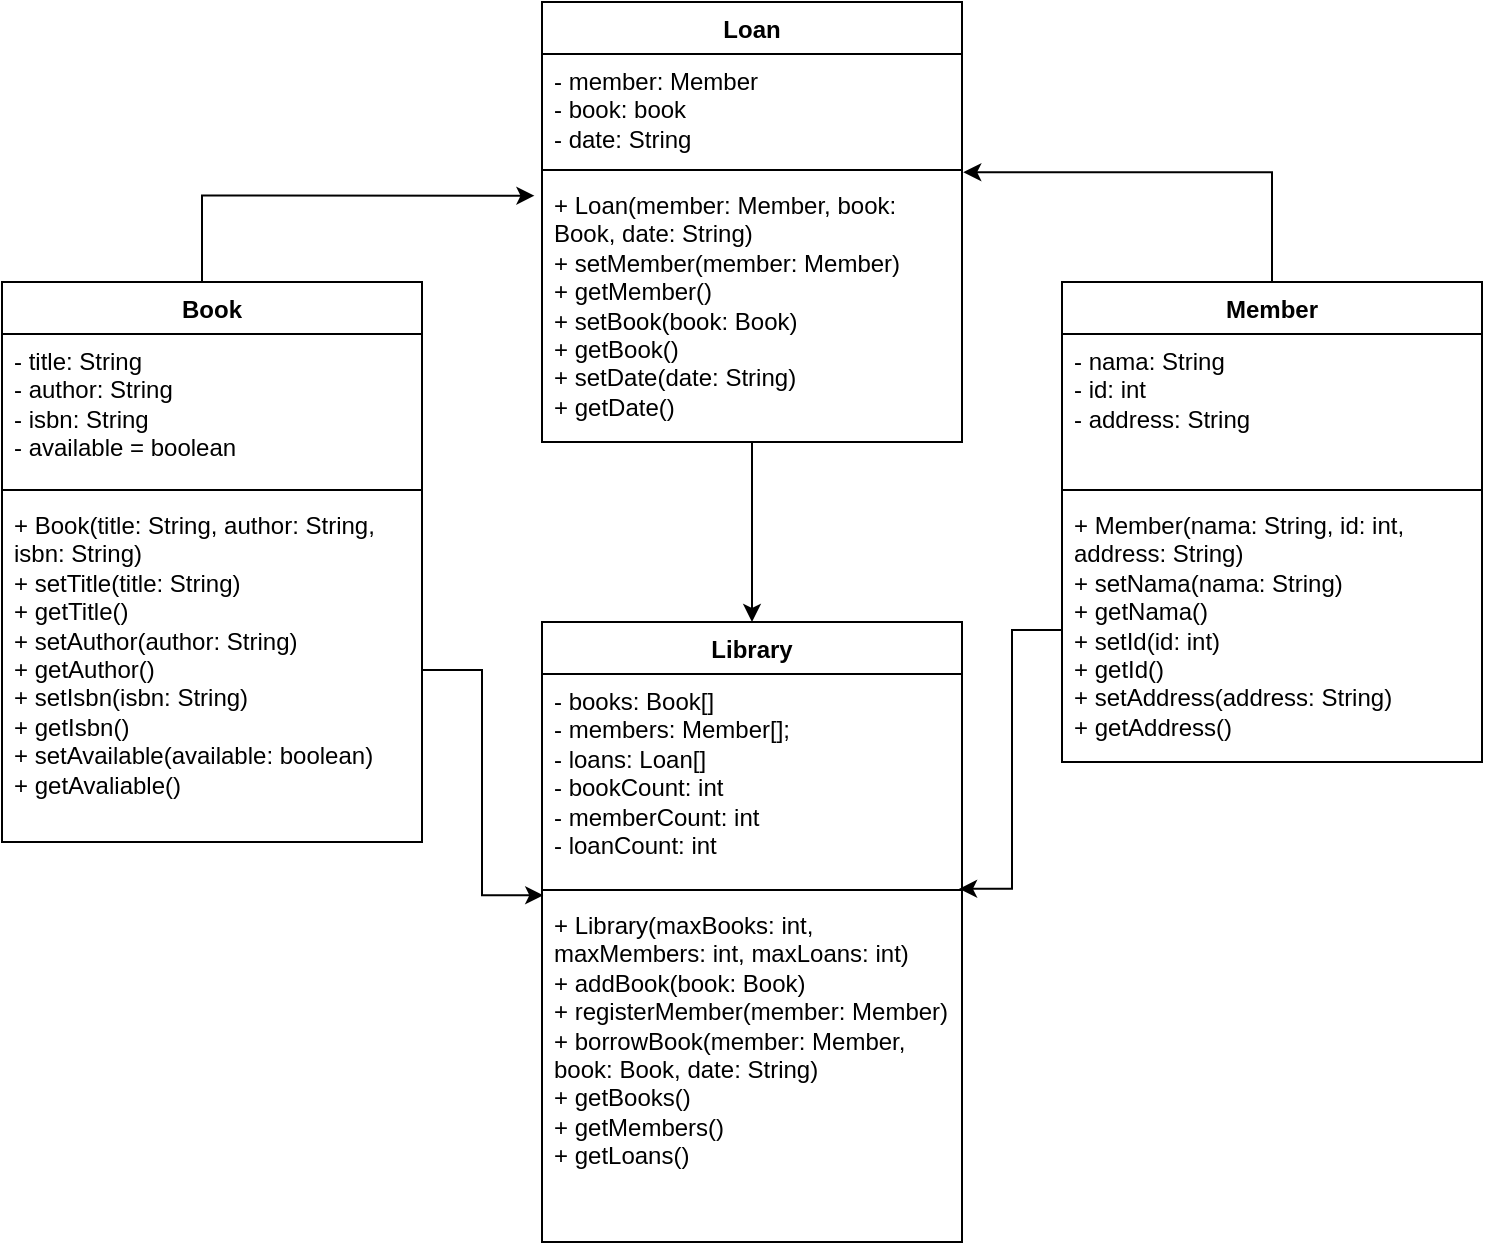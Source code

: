 <mxfile version="23.1.5" type="device">
  <diagram name="Page-1" id="C3Sw2tQPSon-jp9TXXSG">
    <mxGraphModel dx="1290" dy="621" grid="1" gridSize="10" guides="1" tooltips="1" connect="1" arrows="1" fold="1" page="1" pageScale="1" pageWidth="850" pageHeight="1100" math="0" shadow="0">
      <root>
        <mxCell id="0" />
        <mxCell id="1" parent="0" />
        <mxCell id="gldFEIrJmioXY7gpp3w4-1" value="Book" style="swimlane;fontStyle=1;align=center;verticalAlign=top;childLayout=stackLayout;horizontal=1;startSize=26;horizontalStack=0;resizeParent=1;resizeParentMax=0;resizeLast=0;collapsible=1;marginBottom=0;whiteSpace=wrap;html=1;" parent="1" vertex="1">
          <mxGeometry x="55" y="200" width="210" height="280" as="geometry" />
        </mxCell>
        <mxCell id="gldFEIrJmioXY7gpp3w4-2" value="- title: String&lt;div&gt;- author: String&lt;/div&gt;&lt;div&gt;- isbn: String&lt;/div&gt;&lt;div&gt;- available = boolean&lt;/div&gt;" style="text;strokeColor=none;fillColor=none;align=left;verticalAlign=top;spacingLeft=4;spacingRight=4;overflow=hidden;rotatable=0;points=[[0,0.5],[1,0.5]];portConstraint=eastwest;whiteSpace=wrap;html=1;" parent="gldFEIrJmioXY7gpp3w4-1" vertex="1">
          <mxGeometry y="26" width="210" height="74" as="geometry" />
        </mxCell>
        <mxCell id="gldFEIrJmioXY7gpp3w4-3" value="" style="line;strokeWidth=1;fillColor=none;align=left;verticalAlign=middle;spacingTop=-1;spacingLeft=3;spacingRight=3;rotatable=0;labelPosition=right;points=[];portConstraint=eastwest;strokeColor=inherit;" parent="gldFEIrJmioXY7gpp3w4-1" vertex="1">
          <mxGeometry y="100" width="210" height="8" as="geometry" />
        </mxCell>
        <mxCell id="gldFEIrJmioXY7gpp3w4-4" value="+ Book(title: String, author: String, isbn: String)&lt;br&gt;+ setTitle(title: String)&lt;br&gt;+ getTitle()&lt;br&gt;+ setAuthor(author: String)&lt;div&gt;+ getAuthor()&lt;/div&gt;&lt;div&gt;+ setIsbn(isbn: String)&lt;/div&gt;&lt;div&gt;+ getIsbn()&lt;/div&gt;&lt;div&gt;+ setAvailable(available: boolean)&lt;/div&gt;&lt;div&gt;+ getAvaliable()&lt;/div&gt;" style="text;strokeColor=none;fillColor=none;align=left;verticalAlign=top;spacingLeft=4;spacingRight=4;overflow=hidden;rotatable=0;points=[[0,0.5],[1,0.5]];portConstraint=eastwest;whiteSpace=wrap;html=1;" parent="gldFEIrJmioXY7gpp3w4-1" vertex="1">
          <mxGeometry y="108" width="210" height="172" as="geometry" />
        </mxCell>
        <mxCell id="gldFEIrJmioXY7gpp3w4-19" style="edgeStyle=orthogonalEdgeStyle;rounded=0;orthogonalLoop=1;jettySize=auto;html=1;" parent="1" source="gldFEIrJmioXY7gpp3w4-5" target="gldFEIrJmioXY7gpp3w4-13" edge="1">
          <mxGeometry relative="1" as="geometry" />
        </mxCell>
        <mxCell id="gldFEIrJmioXY7gpp3w4-5" value="Loan" style="swimlane;fontStyle=1;align=center;verticalAlign=top;childLayout=stackLayout;horizontal=1;startSize=26;horizontalStack=0;resizeParent=1;resizeParentMax=0;resizeLast=0;collapsible=1;marginBottom=0;whiteSpace=wrap;html=1;" parent="1" vertex="1">
          <mxGeometry x="325" y="60" width="210" height="220" as="geometry" />
        </mxCell>
        <mxCell id="gldFEIrJmioXY7gpp3w4-6" value="- member: Member&lt;div&gt;- book: book&lt;/div&gt;&lt;div&gt;- date: String&lt;/div&gt;" style="text;strokeColor=none;fillColor=none;align=left;verticalAlign=top;spacingLeft=4;spacingRight=4;overflow=hidden;rotatable=0;points=[[0,0.5],[1,0.5]];portConstraint=eastwest;whiteSpace=wrap;html=1;" parent="gldFEIrJmioXY7gpp3w4-5" vertex="1">
          <mxGeometry y="26" width="210" height="54" as="geometry" />
        </mxCell>
        <mxCell id="gldFEIrJmioXY7gpp3w4-7" value="" style="line;strokeWidth=1;fillColor=none;align=left;verticalAlign=middle;spacingTop=-1;spacingLeft=3;spacingRight=3;rotatable=0;labelPosition=right;points=[];portConstraint=eastwest;strokeColor=inherit;" parent="gldFEIrJmioXY7gpp3w4-5" vertex="1">
          <mxGeometry y="80" width="210" height="8" as="geometry" />
        </mxCell>
        <mxCell id="gldFEIrJmioXY7gpp3w4-8" value="+ Loan(member: Member, book: Book, date: String)&lt;br&gt;+ setMember(member: Member)&lt;br&gt;+ getMember()&lt;br&gt;+ setBook(book: Book)&lt;br&gt;+ getBook()&lt;br&gt;+ setDate(date: String)&lt;br&gt;+ getDate()" style="text;strokeColor=none;fillColor=none;align=left;verticalAlign=top;spacingLeft=4;spacingRight=4;overflow=hidden;rotatable=0;points=[[0,0.5],[1,0.5]];portConstraint=eastwest;whiteSpace=wrap;html=1;" parent="gldFEIrJmioXY7gpp3w4-5" vertex="1">
          <mxGeometry y="88" width="210" height="132" as="geometry" />
        </mxCell>
        <mxCell id="gldFEIrJmioXY7gpp3w4-9" value="Member" style="swimlane;fontStyle=1;align=center;verticalAlign=top;childLayout=stackLayout;horizontal=1;startSize=26;horizontalStack=0;resizeParent=1;resizeParentMax=0;resizeLast=0;collapsible=1;marginBottom=0;whiteSpace=wrap;html=1;" parent="1" vertex="1">
          <mxGeometry x="585" y="200" width="210" height="240" as="geometry" />
        </mxCell>
        <mxCell id="gldFEIrJmioXY7gpp3w4-10" value="- nama: String&lt;br&gt;- id: int&lt;br&gt;- address: String" style="text;strokeColor=none;fillColor=none;align=left;verticalAlign=top;spacingLeft=4;spacingRight=4;overflow=hidden;rotatable=0;points=[[0,0.5],[1,0.5]];portConstraint=eastwest;whiteSpace=wrap;html=1;" parent="gldFEIrJmioXY7gpp3w4-9" vertex="1">
          <mxGeometry y="26" width="210" height="74" as="geometry" />
        </mxCell>
        <mxCell id="gldFEIrJmioXY7gpp3w4-11" value="" style="line;strokeWidth=1;fillColor=none;align=left;verticalAlign=middle;spacingTop=-1;spacingLeft=3;spacingRight=3;rotatable=0;labelPosition=right;points=[];portConstraint=eastwest;strokeColor=inherit;" parent="gldFEIrJmioXY7gpp3w4-9" vertex="1">
          <mxGeometry y="100" width="210" height="8" as="geometry" />
        </mxCell>
        <mxCell id="gldFEIrJmioXY7gpp3w4-12" value="+ Member(nama: String, id: int, address: String)&lt;br&gt;+ setNama(nama: String)&lt;br&gt;+ getNama()&lt;br&gt;+ setId(id: int)&lt;br&gt;+ getId()&lt;br&gt;+ setAddress(address: String)&lt;br&gt;+ getAddress()" style="text;strokeColor=none;fillColor=none;align=left;verticalAlign=top;spacingLeft=4;spacingRight=4;overflow=hidden;rotatable=0;points=[[0,0.5],[1,0.5]];portConstraint=eastwest;whiteSpace=wrap;html=1;" parent="gldFEIrJmioXY7gpp3w4-9" vertex="1">
          <mxGeometry y="108" width="210" height="132" as="geometry" />
        </mxCell>
        <mxCell id="gldFEIrJmioXY7gpp3w4-13" value="Library" style="swimlane;fontStyle=1;align=center;verticalAlign=top;childLayout=stackLayout;horizontal=1;startSize=26;horizontalStack=0;resizeParent=1;resizeParentMax=0;resizeLast=0;collapsible=1;marginBottom=0;whiteSpace=wrap;html=1;" parent="1" vertex="1">
          <mxGeometry x="325" y="370" width="210" height="310" as="geometry" />
        </mxCell>
        <mxCell id="gldFEIrJmioXY7gpp3w4-14" value="- books: Book[]&lt;br&gt;- members: Member[];&lt;br&gt;- loans: Loan[]&lt;br&gt;- bookCount: int&lt;br&gt;- memberCount: int&lt;br&gt;- loanCount: int" style="text;strokeColor=none;fillColor=none;align=left;verticalAlign=top;spacingLeft=4;spacingRight=4;overflow=hidden;rotatable=0;points=[[0,0.5],[1,0.5]];portConstraint=eastwest;whiteSpace=wrap;html=1;" parent="gldFEIrJmioXY7gpp3w4-13" vertex="1">
          <mxGeometry y="26" width="210" height="104" as="geometry" />
        </mxCell>
        <mxCell id="gldFEIrJmioXY7gpp3w4-15" value="" style="line;strokeWidth=1;fillColor=none;align=left;verticalAlign=middle;spacingTop=-1;spacingLeft=3;spacingRight=3;rotatable=0;labelPosition=right;points=[];portConstraint=eastwest;strokeColor=inherit;" parent="gldFEIrJmioXY7gpp3w4-13" vertex="1">
          <mxGeometry y="130" width="210" height="8" as="geometry" />
        </mxCell>
        <mxCell id="gldFEIrJmioXY7gpp3w4-16" value="+ Library(maxBooks: int, maxMembers: int, maxLoans: int)&lt;br&gt;+ addBook(book: Book)&lt;br&gt;+ registerMember(member: Member)&lt;br&gt;+ borrowBook(member: Member, book: Book, date: String)&lt;br&gt;+ getBooks()&lt;br&gt;+ getMembers()&lt;br&gt;+ getLoans()" style="text;strokeColor=none;fillColor=none;align=left;verticalAlign=top;spacingLeft=4;spacingRight=4;overflow=hidden;rotatable=0;points=[[0,0.5],[1,0.5]];portConstraint=eastwest;whiteSpace=wrap;html=1;" parent="gldFEIrJmioXY7gpp3w4-13" vertex="1">
          <mxGeometry y="138" width="210" height="172" as="geometry" />
        </mxCell>
        <mxCell id="gldFEIrJmioXY7gpp3w4-17" style="edgeStyle=orthogonalEdgeStyle;rounded=0;orthogonalLoop=1;jettySize=auto;html=1;entryX=-0.018;entryY=0.067;entryDx=0;entryDy=0;entryPerimeter=0;" parent="1" source="gldFEIrJmioXY7gpp3w4-1" target="gldFEIrJmioXY7gpp3w4-8" edge="1">
          <mxGeometry relative="1" as="geometry">
            <Array as="points">
              <mxPoint x="155" y="157" />
            </Array>
          </mxGeometry>
        </mxCell>
        <mxCell id="gldFEIrJmioXY7gpp3w4-18" style="edgeStyle=orthogonalEdgeStyle;rounded=0;orthogonalLoop=1;jettySize=auto;html=1;entryX=1.003;entryY=1.094;entryDx=0;entryDy=0;entryPerimeter=0;" parent="1" source="gldFEIrJmioXY7gpp3w4-9" target="gldFEIrJmioXY7gpp3w4-6" edge="1">
          <mxGeometry relative="1" as="geometry" />
        </mxCell>
        <mxCell id="gldFEIrJmioXY7gpp3w4-20" style="edgeStyle=orthogonalEdgeStyle;rounded=0;orthogonalLoop=1;jettySize=auto;html=1;entryX=0.003;entryY=-0.008;entryDx=0;entryDy=0;entryPerimeter=0;" parent="1" source="gldFEIrJmioXY7gpp3w4-4" target="gldFEIrJmioXY7gpp3w4-16" edge="1">
          <mxGeometry relative="1" as="geometry" />
        </mxCell>
        <mxCell id="gldFEIrJmioXY7gpp3w4-21" style="edgeStyle=orthogonalEdgeStyle;rounded=0;orthogonalLoop=1;jettySize=auto;html=1;entryX=0.993;entryY=1.033;entryDx=0;entryDy=0;entryPerimeter=0;" parent="1" source="gldFEIrJmioXY7gpp3w4-12" target="gldFEIrJmioXY7gpp3w4-14" edge="1">
          <mxGeometry relative="1" as="geometry" />
        </mxCell>
      </root>
    </mxGraphModel>
  </diagram>
</mxfile>
